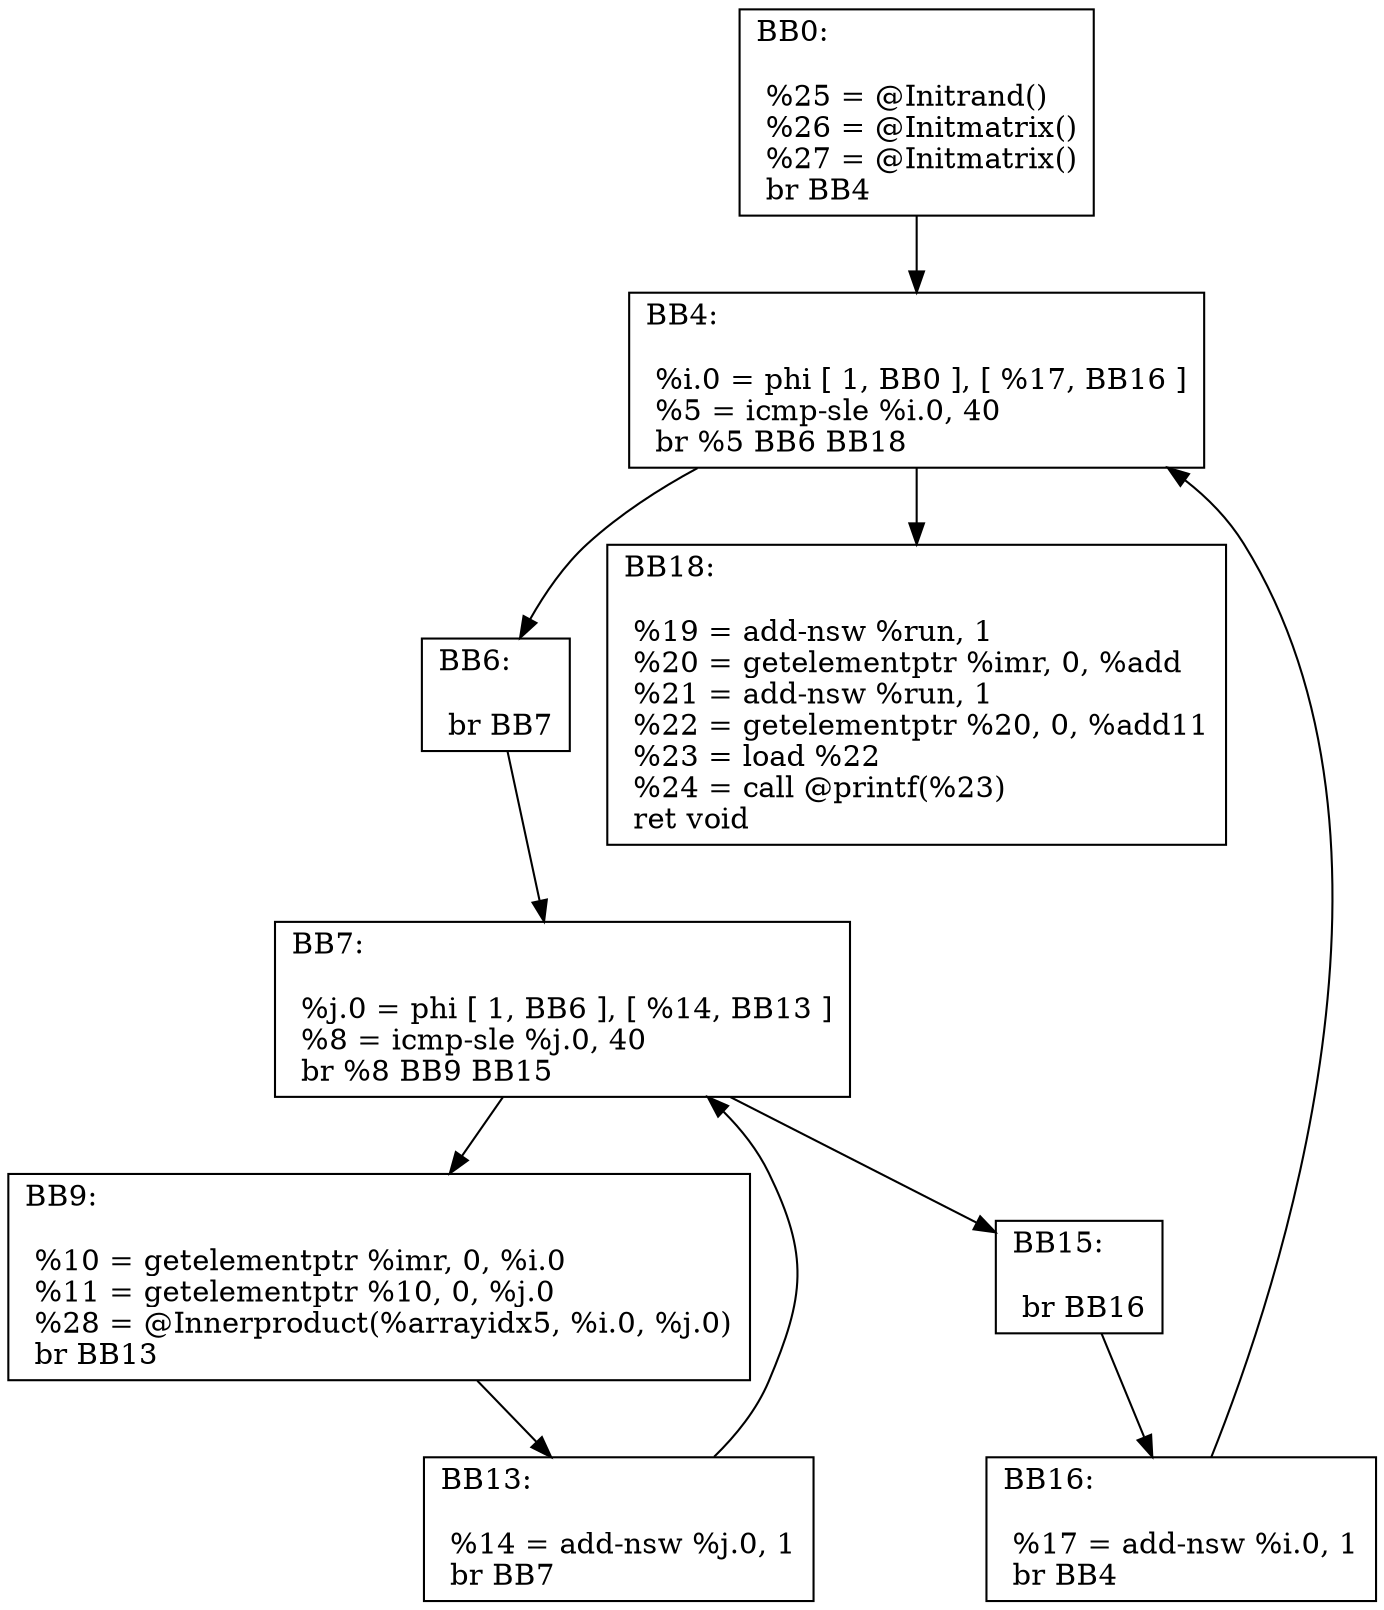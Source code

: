 digraph "CFG for 'Intmm' function" {
	AA0 [shape=record, label="{BB0:\l\l  %25 = @Initrand()\l %26 = @Initmatrix()\l %27 = @Initmatrix()\l br  BB4\l}"];
	AA0 -> AA4
	AA4 [shape=record, label="{BB4:\l\l  %i.0 = phi [ 1, BB0 ], [  %17, BB16 ]\l %5 = icmp-sle %i.0,  40\l br %5 BB6 BB18\l}"];
	AA4 -> AA6
	AA4 -> AA18
	AA6 [shape=record, label="{BB6:\l\l  br  BB7\l}"];
	AA6 -> AA7
	AA7 [shape=record, label="{BB7:\l\l  %j.0 = phi [ 1, BB6 ], [  %14, BB13 ]\l %8 = icmp-sle %j.0,  40\l br %8 BB9 BB15\l}"];
	AA7 -> AA9
	AA7 -> AA15
	AA9 [shape=record, label="{BB9:\l\l  %10 = getelementptr %imr,  0,  %i.0\l %11 = getelementptr %10,  0,  %j.0\l %28 = @Innerproduct(%arrayidx5, %i.0, %j.0)\l br  BB13\l}"];
	AA9 -> AA13
	AA13 [shape=record, label="{BB13:\l\l  %14 = add-nsw %j.0,  1\l br  BB7\l}"];
	AA13 -> AA7
	AA15 [shape=record, label="{BB15:\l\l  br  BB16\l}"];
	AA15 -> AA16
	AA16 [shape=record, label="{BB16:\l\l  %17 = add-nsw %i.0,  1\l br  BB4\l}"];
	AA16 -> AA4
	AA18 [shape=record, label="{BB18:\l\l  %19 = add-nsw %run,  1\l %20 = getelementptr %imr,  0,  %add\l %21 = add-nsw %run,  1\l %22 = getelementptr %20,  0,  %add11\l %23 = load %22\l %24 = call @printf(%23)\l ret void\l}"];
}
